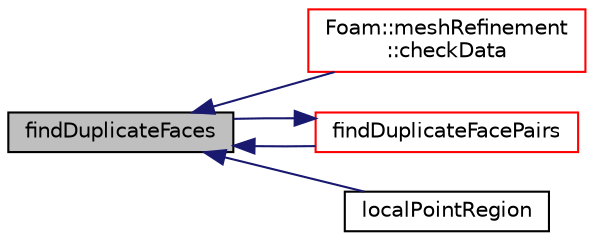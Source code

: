 digraph "findDuplicateFaces"
{
  bgcolor="transparent";
  edge [fontname="Helvetica",fontsize="10",labelfontname="Helvetica",labelfontsize="10"];
  node [fontname="Helvetica",fontsize="10",shape=record];
  rankdir="LR";
  Node1 [label="findDuplicateFaces",height=0.2,width=0.4,color="black", fillcolor="grey75", style="filled", fontcolor="black"];
  Node1 -> Node2 [dir="back",color="midnightblue",fontsize="10",style="solid",fontname="Helvetica"];
  Node2 [label="Foam::meshRefinement\l::checkData",height=0.2,width=0.4,color="red",URL="$a01510.html#a2c4ac7a26c8a7aeb644c5d0f345f3f4e",tooltip="Debugging: check that all faces still obey start()>end() "];
  Node1 -> Node3 [dir="back",color="midnightblue",fontsize="10",style="solid",fontname="Helvetica"];
  Node3 [label="findDuplicateFacePairs",height=0.2,width=0.4,color="red",URL="$a01412.html#ada4b8f94bf6f76d8d4342d0d169ce358",tooltip="Helper routine to find all baffles (two boundary faces. "];
  Node3 -> Node1 [dir="back",color="midnightblue",fontsize="10",style="solid",fontname="Helvetica"];
  Node1 -> Node4 [dir="back",color="midnightblue",fontsize="10",style="solid",fontname="Helvetica"];
  Node4 [label="localPointRegion",height=0.2,width=0.4,color="black",URL="$a01412.html#aaaaf7b9234714fbbfae57875f21ccdb1",tooltip="Construct from mesh and candidate points for duplication. "];
}
